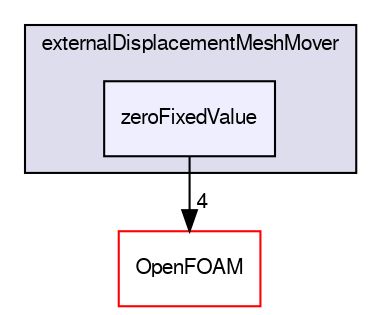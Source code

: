 digraph "src/mesh/autoMesh/autoHexMesh/externalDisplacementMeshMover/zeroFixedValue" {
  bgcolor=transparent;
  compound=true
  node [ fontsize="10", fontname="FreeSans"];
  edge [ labelfontsize="10", labelfontname="FreeSans"];
  subgraph clusterdir_39a845b99ff4e6281f01698b450f2151 {
    graph [ bgcolor="#ddddee", pencolor="black", label="externalDisplacementMeshMover" fontname="FreeSans", fontsize="10", URL="dir_39a845b99ff4e6281f01698b450f2151.html"]
  dir_bc9c0139509964d55a9cfe695a96c5ac [shape=box, label="zeroFixedValue", style="filled", fillcolor="#eeeeff", pencolor="black", URL="dir_bc9c0139509964d55a9cfe695a96c5ac.html"];
  }
  dir_c5473ff19b20e6ec4dfe5c310b3778a8 [shape=box label="OpenFOAM" color="red" URL="dir_c5473ff19b20e6ec4dfe5c310b3778a8.html"];
  dir_bc9c0139509964d55a9cfe695a96c5ac->dir_c5473ff19b20e6ec4dfe5c310b3778a8 [headlabel="4", labeldistance=1.5 headhref="dir_001563_001732.html"];
}
